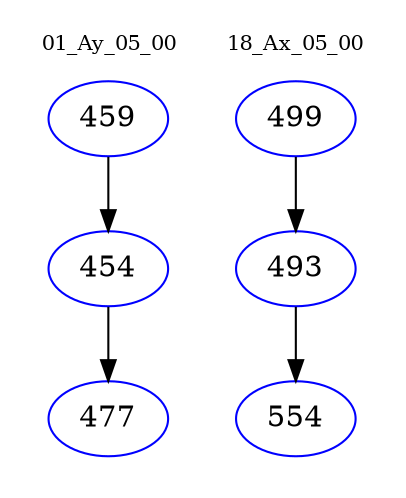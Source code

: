 digraph{
subgraph cluster_0 {
color = white
label = "01_Ay_05_00";
fontsize=10;
T0_459 [label="459", color="blue"]
T0_459 -> T0_454 [color="black"]
T0_454 [label="454", color="blue"]
T0_454 -> T0_477 [color="black"]
T0_477 [label="477", color="blue"]
}
subgraph cluster_1 {
color = white
label = "18_Ax_05_00";
fontsize=10;
T1_499 [label="499", color="blue"]
T1_499 -> T1_493 [color="black"]
T1_493 [label="493", color="blue"]
T1_493 -> T1_554 [color="black"]
T1_554 [label="554", color="blue"]
}
}
